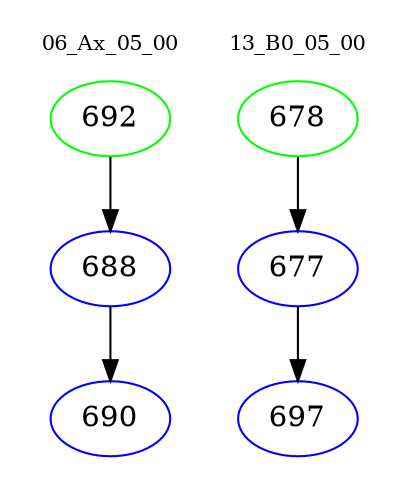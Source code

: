 digraph{
subgraph cluster_0 {
color = white
label = "06_Ax_05_00";
fontsize=10;
T0_692 [label="692", color="green"]
T0_692 -> T0_688 [color="black"]
T0_688 [label="688", color="blue"]
T0_688 -> T0_690 [color="black"]
T0_690 [label="690", color="blue"]
}
subgraph cluster_1 {
color = white
label = "13_B0_05_00";
fontsize=10;
T1_678 [label="678", color="green"]
T1_678 -> T1_677 [color="black"]
T1_677 [label="677", color="blue"]
T1_677 -> T1_697 [color="black"]
T1_697 [label="697", color="blue"]
}
}
